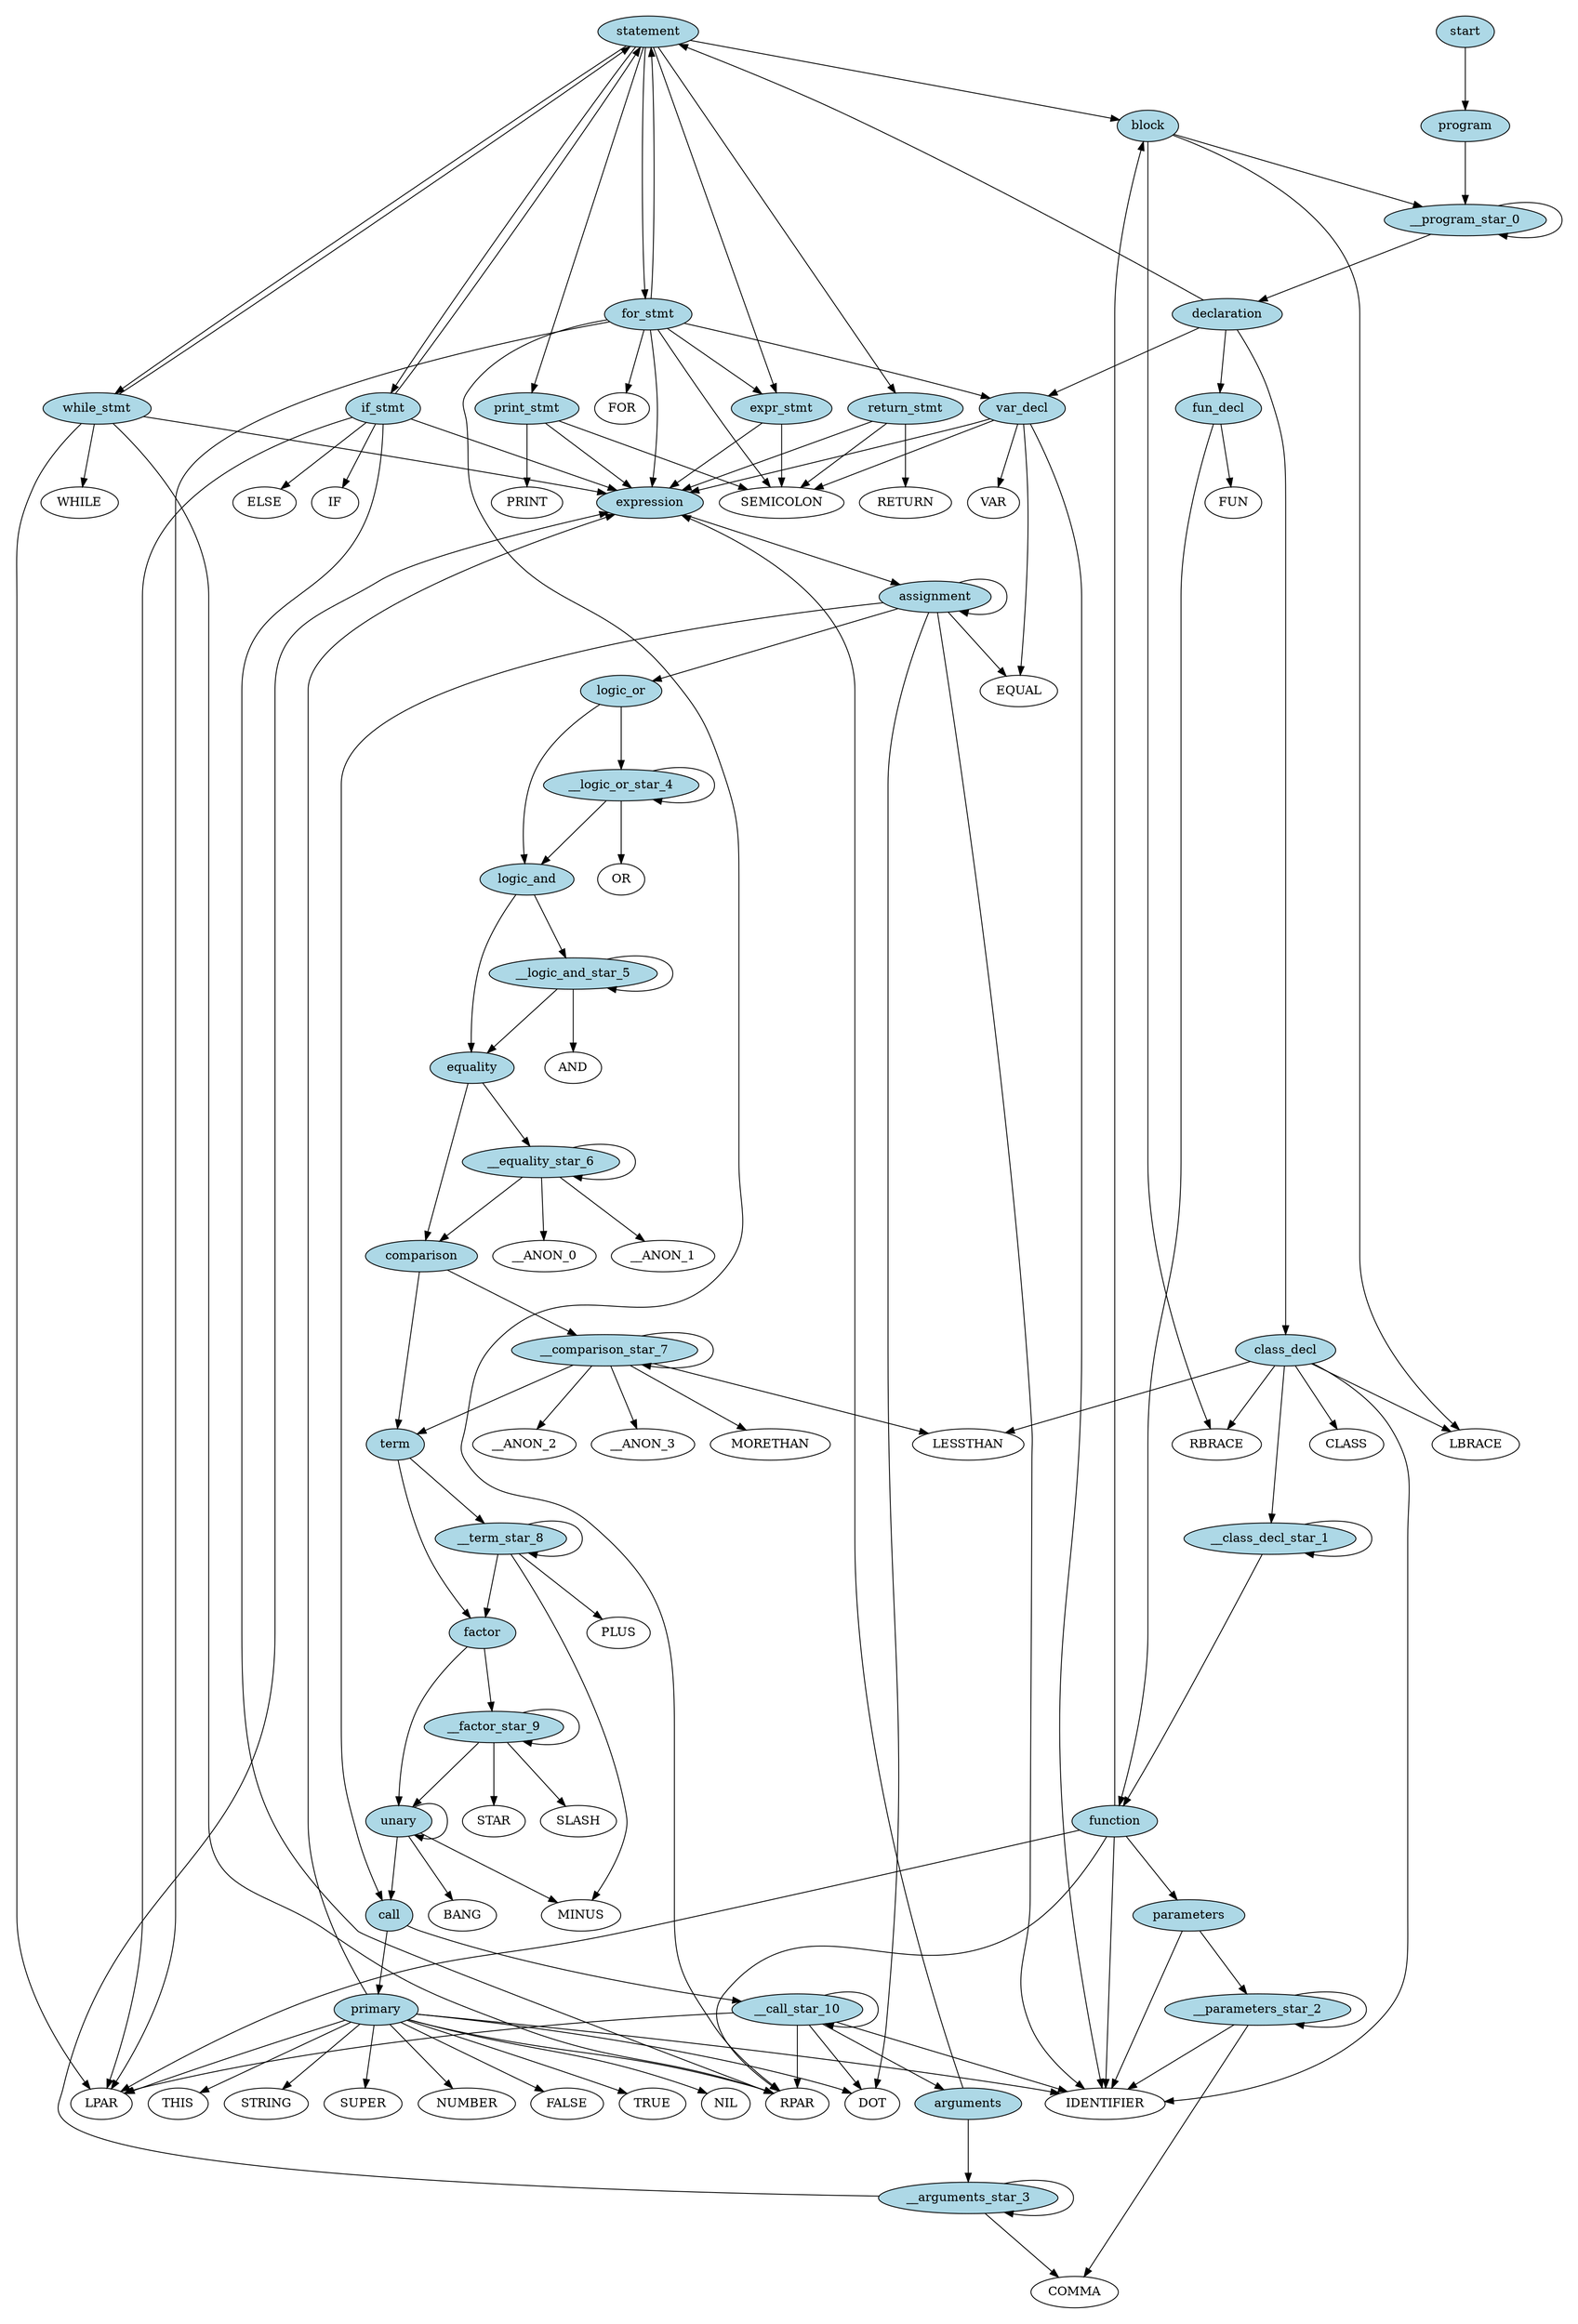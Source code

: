 // Lark Grammar
digraph {
	margin=0.2
	ranksep=1.0
	statement [label=statement fillcolor=lightblue shape=ellipse style=filled]
	expr_stmt [label=expr_stmt shape=ellipse]
	for_stmt [label=for_stmt shape=ellipse]
	while_stmt [label=while_stmt shape=ellipse]
	print_stmt [label=print_stmt shape=ellipse]
	if_stmt [label=if_stmt shape=ellipse]
	return_stmt [label=return_stmt shape=ellipse]
	block [label=block shape=ellipse]
	start [label=start fillcolor=lightblue shape=ellipse style=filled]
	program [label=program shape=ellipse]
	class_decl [label=class_decl fillcolor=lightblue shape=ellipse style=filled]
	LBRACE [label=LBRACE shape=ellipse]
	LESSTHAN [label=LESSTHAN shape=ellipse]
	__class_decl_star_1 [label=__class_decl_star_1 shape=ellipse]
	CLASS [label=CLASS shape=ellipse]
	RBRACE [label=RBRACE shape=ellipse]
	IDENTIFIER [label=IDENTIFIER shape=ellipse]
	__term_star_8 [label=__term_star_8 fillcolor=lightblue shape=ellipse style=filled]
	PLUS [label=PLUS shape=ellipse]
	factor [label=factor shape=ellipse]
	__term_star_8 [label=__term_star_8 shape=ellipse]
	MINUS [label=MINUS shape=ellipse]
	expr_stmt [label=expr_stmt fillcolor=lightblue shape=ellipse style=filled]
	expression [label=expression shape=ellipse]
	SEMICOLON [label=SEMICOLON shape=ellipse]
	program [label=program fillcolor=lightblue shape=ellipse style=filled]
	__program_star_0 [label=__program_star_0 shape=ellipse]
	class_decl [label=class_decl fillcolor=lightblue shape=ellipse style=filled]
	LBRACE [label=LBRACE shape=ellipse]
	LESSTHAN [label=LESSTHAN shape=ellipse]
	__class_decl_star_1 [label=__class_decl_star_1 shape=ellipse]
	CLASS [label=CLASS shape=ellipse]
	RBRACE [label=RBRACE shape=ellipse]
	IDENTIFIER [label=IDENTIFIER shape=ellipse]
	for_stmt [label=for_stmt fillcolor=lightblue shape=ellipse style=filled]
	expr_stmt [label=expr_stmt shape=ellipse]
	expression [label=expression shape=ellipse]
	SEMICOLON [label=SEMICOLON shape=ellipse]
	RPAR [label=RPAR shape=ellipse]
	statement [label=statement shape=ellipse]
	var_decl [label=var_decl shape=ellipse]
	FOR [label=FOR shape=ellipse]
	LPAR [label=LPAR shape=ellipse]
	fun_decl [label=fun_decl fillcolor=lightblue shape=ellipse style=filled]
	function [label=function shape=ellipse]
	FUN [label=FUN shape=ellipse]
	factor [label=factor fillcolor=lightblue shape=ellipse style=filled]
	unary [label=unary shape=ellipse]
	__factor_star_9 [label=__factor_star_9 shape=ellipse]
	function [label=function fillcolor=lightblue shape=ellipse style=filled]
	parameters [label=parameters shape=ellipse]
	RPAR [label=RPAR shape=ellipse]
	block [label=block shape=ellipse]
	IDENTIFIER [label=IDENTIFIER shape=ellipse]
	LPAR [label=LPAR shape=ellipse]
	primary [label=primary fillcolor=lightblue shape=ellipse style=filled]
	STRING [label=STRING shape=ellipse]
	expression [label=expression shape=ellipse]
	RPAR [label=RPAR shape=ellipse]
	SUPER [label=SUPER shape=ellipse]
	NUMBER [label=NUMBER shape=ellipse]
	FALSE [label=FALSE shape=ellipse]
	TRUE [label=TRUE shape=ellipse]
	IDENTIFIER [label=IDENTIFIER shape=ellipse]
	LPAR [label=LPAR shape=ellipse]
	NIL [label=NIL shape=ellipse]
	DOT [label=DOT shape=ellipse]
	THIS [label=THIS shape=ellipse]
	declaration [label=declaration fillcolor=lightblue shape=ellipse style=filled]
	class_decl [label=class_decl shape=ellipse]
	fun_decl [label=fun_decl shape=ellipse]
	var_decl [label=var_decl shape=ellipse]
	statement [label=statement shape=ellipse]
	__comparison_star_7 [label=__comparison_star_7 fillcolor=lightblue shape=ellipse style=filled]
	LESSTHAN [label=LESSTHAN shape=ellipse]
	MORETHAN [label=MORETHAN shape=ellipse]
	__ANON_2 [label=__ANON_2 shape=ellipse]
	__ANON_3 [label=__ANON_3 shape=ellipse]
	__comparison_star_7 [label=__comparison_star_7 shape=ellipse]
	term [label=term shape=ellipse]
	primary [label=primary fillcolor=lightblue shape=ellipse style=filled]
	STRING [label=STRING shape=ellipse]
	expression [label=expression shape=ellipse]
	RPAR [label=RPAR shape=ellipse]
	SUPER [label=SUPER shape=ellipse]
	NUMBER [label=NUMBER shape=ellipse]
	FALSE [label=FALSE shape=ellipse]
	TRUE [label=TRUE shape=ellipse]
	IDENTIFIER [label=IDENTIFIER shape=ellipse]
	LPAR [label=LPAR shape=ellipse]
	NIL [label=NIL shape=ellipse]
	DOT [label=DOT shape=ellipse]
	THIS [label=THIS shape=ellipse]
	for_stmt [label=for_stmt fillcolor=lightblue shape=ellipse style=filled]
	expr_stmt [label=expr_stmt shape=ellipse]
	expression [label=expression shape=ellipse]
	SEMICOLON [label=SEMICOLON shape=ellipse]
	RPAR [label=RPAR shape=ellipse]
	statement [label=statement shape=ellipse]
	var_decl [label=var_decl shape=ellipse]
	FOR [label=FOR shape=ellipse]
	LPAR [label=LPAR shape=ellipse]
	arguments [label=arguments fillcolor=lightblue shape=ellipse style=filled]
	expression [label=expression shape=ellipse]
	__arguments_star_3 [label=__arguments_star_3 shape=ellipse]
	return_stmt [label=return_stmt fillcolor=lightblue shape=ellipse style=filled]
	expression [label=expression shape=ellipse]
	RETURN [label=RETURN shape=ellipse]
	SEMICOLON [label=SEMICOLON shape=ellipse]
	__comparison_star_7 [label=__comparison_star_7 fillcolor=lightblue shape=ellipse style=filled]
	LESSTHAN [label=LESSTHAN shape=ellipse]
	MORETHAN [label=MORETHAN shape=ellipse]
	__ANON_2 [label=__ANON_2 shape=ellipse]
	__ANON_3 [label=__ANON_3 shape=ellipse]
	__comparison_star_7 [label=__comparison_star_7 shape=ellipse]
	term [label=term shape=ellipse]
	if_stmt [label=if_stmt fillcolor=lightblue shape=ellipse style=filled]
	expression [label=expression shape=ellipse]
	RPAR [label=RPAR shape=ellipse]
	statement [label=statement shape=ellipse]
	ELSE [label=ELSE shape=ellipse]
	LPAR [label=LPAR shape=ellipse]
	IF [label=IF shape=ellipse]
	var_decl [label=var_decl fillcolor=lightblue shape=ellipse style=filled]
	expression [label=expression shape=ellipse]
	SEMICOLON [label=SEMICOLON shape=ellipse]
	IDENTIFIER [label=IDENTIFIER shape=ellipse]
	VAR [label=VAR shape=ellipse]
	EQUAL [label=EQUAL shape=ellipse]
	declaration [label=declaration fillcolor=lightblue shape=ellipse style=filled]
	class_decl [label=class_decl shape=ellipse]
	fun_decl [label=fun_decl shape=ellipse]
	var_decl [label=var_decl shape=ellipse]
	statement [label=statement shape=ellipse]
	arguments [label=arguments fillcolor=lightblue shape=ellipse style=filled]
	expression [label=expression shape=ellipse]
	__arguments_star_3 [label=__arguments_star_3 shape=ellipse]
	__comparison_star_7 [label=__comparison_star_7 fillcolor=lightblue shape=ellipse style=filled]
	LESSTHAN [label=LESSTHAN shape=ellipse]
	MORETHAN [label=MORETHAN shape=ellipse]
	__ANON_2 [label=__ANON_2 shape=ellipse]
	__ANON_3 [label=__ANON_3 shape=ellipse]
	__comparison_star_7 [label=__comparison_star_7 shape=ellipse]
	term [label=term shape=ellipse]
	statement [label=statement fillcolor=lightblue shape=ellipse style=filled]
	expr_stmt [label=expr_stmt shape=ellipse]
	for_stmt [label=for_stmt shape=ellipse]
	while_stmt [label=while_stmt shape=ellipse]
	print_stmt [label=print_stmt shape=ellipse]
	if_stmt [label=if_stmt shape=ellipse]
	return_stmt [label=return_stmt shape=ellipse]
	block [label=block shape=ellipse]
	var_decl [label=var_decl fillcolor=lightblue shape=ellipse style=filled]
	expression [label=expression shape=ellipse]
	SEMICOLON [label=SEMICOLON shape=ellipse]
	IDENTIFIER [label=IDENTIFIER shape=ellipse]
	VAR [label=VAR shape=ellipse]
	EQUAL [label=EQUAL shape=ellipse]
	comparison [label=comparison fillcolor=lightblue shape=ellipse style=filled]
	__comparison_star_7 [label=__comparison_star_7 shape=ellipse]
	term [label=term shape=ellipse]
	__logic_and_star_5 [label=__logic_and_star_5 fillcolor=lightblue shape=ellipse style=filled]
	equality [label=equality shape=ellipse]
	AND [label=AND shape=ellipse]
	__logic_and_star_5 [label=__logic_and_star_5 shape=ellipse]
	block [label=block fillcolor=lightblue shape=ellipse style=filled]
	LBRACE [label=LBRACE shape=ellipse]
	__program_star_0 [label=__program_star_0 shape=ellipse]
	RBRACE [label=RBRACE shape=ellipse]
	statement [label=statement fillcolor=lightblue shape=ellipse style=filled]
	expr_stmt [label=expr_stmt shape=ellipse]
	for_stmt [label=for_stmt shape=ellipse]
	while_stmt [label=while_stmt shape=ellipse]
	print_stmt [label=print_stmt shape=ellipse]
	if_stmt [label=if_stmt shape=ellipse]
	return_stmt [label=return_stmt shape=ellipse]
	block [label=block shape=ellipse]
	comparison [label=comparison fillcolor=lightblue shape=ellipse style=filled]
	__comparison_star_7 [label=__comparison_star_7 shape=ellipse]
	term [label=term shape=ellipse]
	__parameters_star_2 [label=__parameters_star_2 fillcolor=lightblue shape=ellipse style=filled]
	IDENTIFIER [label=IDENTIFIER shape=ellipse]
	__parameters_star_2 [label=__parameters_star_2 shape=ellipse]
	COMMA [label=COMMA shape=ellipse]
	logic_and [label=logic_and fillcolor=lightblue shape=ellipse style=filled]
	equality [label=equality shape=ellipse]
	__logic_and_star_5 [label=__logic_and_star_5 shape=ellipse]
	call [label=call fillcolor=lightblue shape=ellipse style=filled]
	__call_star_10 [label=__call_star_10 shape=ellipse]
	primary [label=primary shape=ellipse]
	function [label=function fillcolor=lightblue shape=ellipse style=filled]
	parameters [label=parameters shape=ellipse]
	RPAR [label=RPAR shape=ellipse]
	block [label=block shape=ellipse]
	IDENTIFIER [label=IDENTIFIER shape=ellipse]
	LPAR [label=LPAR shape=ellipse]
	class_decl [label=class_decl fillcolor=lightblue shape=ellipse style=filled]
	LBRACE [label=LBRACE shape=ellipse]
	LESSTHAN [label=LESSTHAN shape=ellipse]
	__class_decl_star_1 [label=__class_decl_star_1 shape=ellipse]
	CLASS [label=CLASS shape=ellipse]
	RBRACE [label=RBRACE shape=ellipse]
	IDENTIFIER [label=IDENTIFIER shape=ellipse]
	__factor_star_9 [label=__factor_star_9 fillcolor=lightblue shape=ellipse style=filled]
	SLASH [label=SLASH shape=ellipse]
	unary [label=unary shape=ellipse]
	__factor_star_9 [label=__factor_star_9 shape=ellipse]
	STAR [label=STAR shape=ellipse]
	__class_decl_star_1 [label=__class_decl_star_1 fillcolor=lightblue shape=ellipse style=filled]
	function [label=function shape=ellipse]
	__class_decl_star_1 [label=__class_decl_star_1 shape=ellipse]
	__logic_or_star_4 [label=__logic_or_star_4 fillcolor=lightblue shape=ellipse style=filled]
	logic_and [label=logic_and shape=ellipse]
	OR [label=OR shape=ellipse]
	__logic_or_star_4 [label=__logic_or_star_4 shape=ellipse]
	__term_star_8 [label=__term_star_8 fillcolor=lightblue shape=ellipse style=filled]
	PLUS [label=PLUS shape=ellipse]
	factor [label=factor shape=ellipse]
	__term_star_8 [label=__term_star_8 shape=ellipse]
	MINUS [label=MINUS shape=ellipse]
	primary [label=primary fillcolor=lightblue shape=ellipse style=filled]
	STRING [label=STRING shape=ellipse]
	expression [label=expression shape=ellipse]
	RPAR [label=RPAR shape=ellipse]
	SUPER [label=SUPER shape=ellipse]
	NUMBER [label=NUMBER shape=ellipse]
	FALSE [label=FALSE shape=ellipse]
	TRUE [label=TRUE shape=ellipse]
	IDENTIFIER [label=IDENTIFIER shape=ellipse]
	LPAR [label=LPAR shape=ellipse]
	NIL [label=NIL shape=ellipse]
	DOT [label=DOT shape=ellipse]
	THIS [label=THIS shape=ellipse]
	logic_or [label=logic_or fillcolor=lightblue shape=ellipse style=filled]
	logic_and [label=logic_and shape=ellipse]
	__logic_or_star_4 [label=__logic_or_star_4 shape=ellipse]
	equality [label=equality fillcolor=lightblue shape=ellipse style=filled]
	__equality_star_6 [label=__equality_star_6 shape=ellipse]
	comparison [label=comparison shape=ellipse]
	for_stmt [label=for_stmt fillcolor=lightblue shape=ellipse style=filled]
	expr_stmt [label=expr_stmt shape=ellipse]
	expression [label=expression shape=ellipse]
	SEMICOLON [label=SEMICOLON shape=ellipse]
	RPAR [label=RPAR shape=ellipse]
	statement [label=statement shape=ellipse]
	var_decl [label=var_decl shape=ellipse]
	FOR [label=FOR shape=ellipse]
	LPAR [label=LPAR shape=ellipse]
	__parameters_star_2 [label=__parameters_star_2 fillcolor=lightblue shape=ellipse style=filled]
	IDENTIFIER [label=IDENTIFIER shape=ellipse]
	__parameters_star_2 [label=__parameters_star_2 shape=ellipse]
	COMMA [label=COMMA shape=ellipse]
	__call_star_10 [label=__call_star_10 fillcolor=lightblue shape=ellipse style=filled]
	__call_star_10 [label=__call_star_10 shape=ellipse]
	arguments [label=arguments shape=ellipse]
	RPAR [label=RPAR shape=ellipse]
	IDENTIFIER [label=IDENTIFIER shape=ellipse]
	LPAR [label=LPAR shape=ellipse]
	DOT [label=DOT shape=ellipse]
	__comparison_star_7 [label=__comparison_star_7 fillcolor=lightblue shape=ellipse style=filled]
	LESSTHAN [label=LESSTHAN shape=ellipse]
	MORETHAN [label=MORETHAN shape=ellipse]
	__ANON_2 [label=__ANON_2 shape=ellipse]
	__ANON_3 [label=__ANON_3 shape=ellipse]
	__comparison_star_7 [label=__comparison_star_7 shape=ellipse]
	term [label=term shape=ellipse]
	__comparison_star_7 [label=__comparison_star_7 fillcolor=lightblue shape=ellipse style=filled]
	LESSTHAN [label=LESSTHAN shape=ellipse]
	MORETHAN [label=MORETHAN shape=ellipse]
	__ANON_2 [label=__ANON_2 shape=ellipse]
	__ANON_3 [label=__ANON_3 shape=ellipse]
	__comparison_star_7 [label=__comparison_star_7 shape=ellipse]
	term [label=term shape=ellipse]
	for_stmt [label=for_stmt fillcolor=lightblue shape=ellipse style=filled]
	expr_stmt [label=expr_stmt shape=ellipse]
	expression [label=expression shape=ellipse]
	SEMICOLON [label=SEMICOLON shape=ellipse]
	RPAR [label=RPAR shape=ellipse]
	statement [label=statement shape=ellipse]
	var_decl [label=var_decl shape=ellipse]
	FOR [label=FOR shape=ellipse]
	LPAR [label=LPAR shape=ellipse]
	__comparison_star_7 [label=__comparison_star_7 fillcolor=lightblue shape=ellipse style=filled]
	LESSTHAN [label=LESSTHAN shape=ellipse]
	MORETHAN [label=MORETHAN shape=ellipse]
	__ANON_2 [label=__ANON_2 shape=ellipse]
	__ANON_3 [label=__ANON_3 shape=ellipse]
	__comparison_star_7 [label=__comparison_star_7 shape=ellipse]
	term [label=term shape=ellipse]
	for_stmt [label=for_stmt fillcolor=lightblue shape=ellipse style=filled]
	expr_stmt [label=expr_stmt shape=ellipse]
	expression [label=expression shape=ellipse]
	SEMICOLON [label=SEMICOLON shape=ellipse]
	RPAR [label=RPAR shape=ellipse]
	statement [label=statement shape=ellipse]
	var_decl [label=var_decl shape=ellipse]
	FOR [label=FOR shape=ellipse]
	LPAR [label=LPAR shape=ellipse]
	__factor_star_9 [label=__factor_star_9 fillcolor=lightblue shape=ellipse style=filled]
	SLASH [label=SLASH shape=ellipse]
	unary [label=unary shape=ellipse]
	__factor_star_9 [label=__factor_star_9 shape=ellipse]
	STAR [label=STAR shape=ellipse]
	for_stmt [label=for_stmt fillcolor=lightblue shape=ellipse style=filled]
	expr_stmt [label=expr_stmt shape=ellipse]
	expression [label=expression shape=ellipse]
	SEMICOLON [label=SEMICOLON shape=ellipse]
	RPAR [label=RPAR shape=ellipse]
	statement [label=statement shape=ellipse]
	var_decl [label=var_decl shape=ellipse]
	FOR [label=FOR shape=ellipse]
	LPAR [label=LPAR shape=ellipse]
	primary [label=primary fillcolor=lightblue shape=ellipse style=filled]
	STRING [label=STRING shape=ellipse]
	expression [label=expression shape=ellipse]
	RPAR [label=RPAR shape=ellipse]
	SUPER [label=SUPER shape=ellipse]
	NUMBER [label=NUMBER shape=ellipse]
	FALSE [label=FALSE shape=ellipse]
	TRUE [label=TRUE shape=ellipse]
	IDENTIFIER [label=IDENTIFIER shape=ellipse]
	LPAR [label=LPAR shape=ellipse]
	NIL [label=NIL shape=ellipse]
	DOT [label=DOT shape=ellipse]
	THIS [label=THIS shape=ellipse]
	assignment [label=assignment fillcolor=lightblue shape=ellipse style=filled]
	EQUAL [label=EQUAL shape=ellipse]
	logic_or [label=logic_or shape=ellipse]
	IDENTIFIER [label=IDENTIFIER shape=ellipse]
	call [label=call shape=ellipse]
	DOT [label=DOT shape=ellipse]
	assignment [label=assignment shape=ellipse]
	unary [label=unary fillcolor=lightblue shape=ellipse style=filled]
	call [label=call shape=ellipse]
	unary [label=unary shape=ellipse]
	MINUS [label=MINUS shape=ellipse]
	BANG [label=BANG shape=ellipse]
	primary [label=primary fillcolor=lightblue shape=ellipse style=filled]
	STRING [label=STRING shape=ellipse]
	expression [label=expression shape=ellipse]
	RPAR [label=RPAR shape=ellipse]
	SUPER [label=SUPER shape=ellipse]
	NUMBER [label=NUMBER shape=ellipse]
	FALSE [label=FALSE shape=ellipse]
	TRUE [label=TRUE shape=ellipse]
	IDENTIFIER [label=IDENTIFIER shape=ellipse]
	LPAR [label=LPAR shape=ellipse]
	NIL [label=NIL shape=ellipse]
	DOT [label=DOT shape=ellipse]
	THIS [label=THIS shape=ellipse]
	print_stmt [label=print_stmt fillcolor=lightblue shape=ellipse style=filled]
	expression [label=expression shape=ellipse]
	SEMICOLON [label=SEMICOLON shape=ellipse]
	PRINT [label=PRINT shape=ellipse]
	__program_star_0 [label=__program_star_0 fillcolor=lightblue shape=ellipse style=filled]
	__program_star_0 [label=__program_star_0 shape=ellipse]
	declaration [label=declaration shape=ellipse]
	for_stmt [label=for_stmt fillcolor=lightblue shape=ellipse style=filled]
	expr_stmt [label=expr_stmt shape=ellipse]
	expression [label=expression shape=ellipse]
	SEMICOLON [label=SEMICOLON shape=ellipse]
	RPAR [label=RPAR shape=ellipse]
	statement [label=statement shape=ellipse]
	var_decl [label=var_decl shape=ellipse]
	FOR [label=FOR shape=ellipse]
	LPAR [label=LPAR shape=ellipse]
	call [label=call fillcolor=lightblue shape=ellipse style=filled]
	__call_star_10 [label=__call_star_10 shape=ellipse]
	primary [label=primary shape=ellipse]
	primary [label=primary fillcolor=lightblue shape=ellipse style=filled]
	STRING [label=STRING shape=ellipse]
	expression [label=expression shape=ellipse]
	RPAR [label=RPAR shape=ellipse]
	SUPER [label=SUPER shape=ellipse]
	NUMBER [label=NUMBER shape=ellipse]
	FALSE [label=FALSE shape=ellipse]
	TRUE [label=TRUE shape=ellipse]
	IDENTIFIER [label=IDENTIFIER shape=ellipse]
	LPAR [label=LPAR shape=ellipse]
	NIL [label=NIL shape=ellipse]
	DOT [label=DOT shape=ellipse]
	THIS [label=THIS shape=ellipse]
	__logic_or_star_4 [label=__logic_or_star_4 fillcolor=lightblue shape=ellipse style=filled]
	logic_and [label=logic_and shape=ellipse]
	OR [label=OR shape=ellipse]
	__logic_or_star_4 [label=__logic_or_star_4 shape=ellipse]
	__call_star_10 [label=__call_star_10 fillcolor=lightblue shape=ellipse style=filled]
	__call_star_10 [label=__call_star_10 shape=ellipse]
	arguments [label=arguments shape=ellipse]
	RPAR [label=RPAR shape=ellipse]
	IDENTIFIER [label=IDENTIFIER shape=ellipse]
	LPAR [label=LPAR shape=ellipse]
	DOT [label=DOT shape=ellipse]
	expression [label=expression fillcolor=lightblue shape=ellipse style=filled]
	assignment [label=assignment shape=ellipse]
	__factor_star_9 [label=__factor_star_9 fillcolor=lightblue shape=ellipse style=filled]
	SLASH [label=SLASH shape=ellipse]
	unary [label=unary shape=ellipse]
	__factor_star_9 [label=__factor_star_9 shape=ellipse]
	STAR [label=STAR shape=ellipse]
	__program_star_0 [label=__program_star_0 fillcolor=lightblue shape=ellipse style=filled]
	__program_star_0 [label=__program_star_0 shape=ellipse]
	declaration [label=declaration shape=ellipse]
	for_stmt [label=for_stmt fillcolor=lightblue shape=ellipse style=filled]
	expr_stmt [label=expr_stmt shape=ellipse]
	expression [label=expression shape=ellipse]
	SEMICOLON [label=SEMICOLON shape=ellipse]
	RPAR [label=RPAR shape=ellipse]
	statement [label=statement shape=ellipse]
	var_decl [label=var_decl shape=ellipse]
	FOR [label=FOR shape=ellipse]
	LPAR [label=LPAR shape=ellipse]
	__arguments_star_3 [label=__arguments_star_3 fillcolor=lightblue shape=ellipse style=filled]
	expression [label=expression shape=ellipse]
	__arguments_star_3 [label=__arguments_star_3 shape=ellipse]
	COMMA [label=COMMA shape=ellipse]
	for_stmt [label=for_stmt fillcolor=lightblue shape=ellipse style=filled]
	expr_stmt [label=expr_stmt shape=ellipse]
	expression [label=expression shape=ellipse]
	SEMICOLON [label=SEMICOLON shape=ellipse]
	RPAR [label=RPAR shape=ellipse]
	statement [label=statement shape=ellipse]
	var_decl [label=var_decl shape=ellipse]
	FOR [label=FOR shape=ellipse]
	LPAR [label=LPAR shape=ellipse]
	primary [label=primary fillcolor=lightblue shape=ellipse style=filled]
	STRING [label=STRING shape=ellipse]
	expression [label=expression shape=ellipse]
	RPAR [label=RPAR shape=ellipse]
	SUPER [label=SUPER shape=ellipse]
	NUMBER [label=NUMBER shape=ellipse]
	FALSE [label=FALSE shape=ellipse]
	TRUE [label=TRUE shape=ellipse]
	IDENTIFIER [label=IDENTIFIER shape=ellipse]
	LPAR [label=LPAR shape=ellipse]
	NIL [label=NIL shape=ellipse]
	DOT [label=DOT shape=ellipse]
	THIS [label=THIS shape=ellipse]
	unary [label=unary fillcolor=lightblue shape=ellipse style=filled]
	call [label=call shape=ellipse]
	unary [label=unary shape=ellipse]
	MINUS [label=MINUS shape=ellipse]
	BANG [label=BANG shape=ellipse]
	for_stmt [label=for_stmt fillcolor=lightblue shape=ellipse style=filled]
	expr_stmt [label=expr_stmt shape=ellipse]
	expression [label=expression shape=ellipse]
	SEMICOLON [label=SEMICOLON shape=ellipse]
	RPAR [label=RPAR shape=ellipse]
	statement [label=statement shape=ellipse]
	var_decl [label=var_decl shape=ellipse]
	FOR [label=FOR shape=ellipse]
	LPAR [label=LPAR shape=ellipse]
	declaration [label=declaration fillcolor=lightblue shape=ellipse style=filled]
	class_decl [label=class_decl shape=ellipse]
	fun_decl [label=fun_decl shape=ellipse]
	var_decl [label=var_decl shape=ellipse]
	statement [label=statement shape=ellipse]
	__call_star_10 [label=__call_star_10 fillcolor=lightblue shape=ellipse style=filled]
	__call_star_10 [label=__call_star_10 shape=ellipse]
	arguments [label=arguments shape=ellipse]
	RPAR [label=RPAR shape=ellipse]
	IDENTIFIER [label=IDENTIFIER shape=ellipse]
	LPAR [label=LPAR shape=ellipse]
	DOT [label=DOT shape=ellipse]
	logic_or [label=logic_or fillcolor=lightblue shape=ellipse style=filled]
	logic_and [label=logic_and shape=ellipse]
	__logic_or_star_4 [label=__logic_or_star_4 shape=ellipse]
	__comparison_star_7 [label=__comparison_star_7 fillcolor=lightblue shape=ellipse style=filled]
	LESSTHAN [label=LESSTHAN shape=ellipse]
	MORETHAN [label=MORETHAN shape=ellipse]
	__ANON_2 [label=__ANON_2 shape=ellipse]
	__ANON_3 [label=__ANON_3 shape=ellipse]
	__comparison_star_7 [label=__comparison_star_7 shape=ellipse]
	term [label=term shape=ellipse]
	__equality_star_6 [label=__equality_star_6 fillcolor=lightblue shape=ellipse style=filled]
	__ANON_1 [label=__ANON_1 shape=ellipse]
	__equality_star_6 [label=__equality_star_6 shape=ellipse]
	__ANON_0 [label=__ANON_0 shape=ellipse]
	comparison [label=comparison shape=ellipse]
	term [label=term fillcolor=lightblue shape=ellipse style=filled]
	factor [label=factor shape=ellipse]
	__term_star_8 [label=__term_star_8 shape=ellipse]
	__comparison_star_7 [label=__comparison_star_7 fillcolor=lightblue shape=ellipse style=filled]
	LESSTHAN [label=LESSTHAN shape=ellipse]
	MORETHAN [label=MORETHAN shape=ellipse]
	__ANON_2 [label=__ANON_2 shape=ellipse]
	__ANON_3 [label=__ANON_3 shape=ellipse]
	__comparison_star_7 [label=__comparison_star_7 shape=ellipse]
	term [label=term shape=ellipse]
	statement [label=statement fillcolor=lightblue shape=ellipse style=filled]
	expr_stmt [label=expr_stmt shape=ellipse]
	for_stmt [label=for_stmt shape=ellipse]
	while_stmt [label=while_stmt shape=ellipse]
	print_stmt [label=print_stmt shape=ellipse]
	if_stmt [label=if_stmt shape=ellipse]
	return_stmt [label=return_stmt shape=ellipse]
	block [label=block shape=ellipse]
	statement [label=statement fillcolor=lightblue shape=ellipse style=filled]
	expr_stmt [label=expr_stmt shape=ellipse]
	for_stmt [label=for_stmt shape=ellipse]
	while_stmt [label=while_stmt shape=ellipse]
	print_stmt [label=print_stmt shape=ellipse]
	if_stmt [label=if_stmt shape=ellipse]
	return_stmt [label=return_stmt shape=ellipse]
	block [label=block shape=ellipse]
	parameters [label=parameters fillcolor=lightblue shape=ellipse style=filled]
	IDENTIFIER [label=IDENTIFIER shape=ellipse]
	__parameters_star_2 [label=__parameters_star_2 shape=ellipse]
	parameters [label=parameters fillcolor=lightblue shape=ellipse style=filled]
	IDENTIFIER [label=IDENTIFIER shape=ellipse]
	__parameters_star_2 [label=__parameters_star_2 shape=ellipse]
	__term_star_8 [label=__term_star_8 fillcolor=lightblue shape=ellipse style=filled]
	PLUS [label=PLUS shape=ellipse]
	factor [label=factor shape=ellipse]
	__term_star_8 [label=__term_star_8 shape=ellipse]
	MINUS [label=MINUS shape=ellipse]
	assignment [label=assignment fillcolor=lightblue shape=ellipse style=filled]
	EQUAL [label=EQUAL shape=ellipse]
	logic_or [label=logic_or shape=ellipse]
	IDENTIFIER [label=IDENTIFIER shape=ellipse]
	call [label=call shape=ellipse]
	DOT [label=DOT shape=ellipse]
	assignment [label=assignment shape=ellipse]
	declaration [label=declaration fillcolor=lightblue shape=ellipse style=filled]
	class_decl [label=class_decl shape=ellipse]
	fun_decl [label=fun_decl shape=ellipse]
	var_decl [label=var_decl shape=ellipse]
	statement [label=statement shape=ellipse]
	__equality_star_6 [label=__equality_star_6 fillcolor=lightblue shape=ellipse style=filled]
	__ANON_1 [label=__ANON_1 shape=ellipse]
	__equality_star_6 [label=__equality_star_6 shape=ellipse]
	__ANON_0 [label=__ANON_0 shape=ellipse]
	comparison [label=comparison shape=ellipse]
	equality [label=equality fillcolor=lightblue shape=ellipse style=filled]
	__equality_star_6 [label=__equality_star_6 shape=ellipse]
	comparison [label=comparison shape=ellipse]
	__call_star_10 [label=__call_star_10 fillcolor=lightblue shape=ellipse style=filled]
	__call_star_10 [label=__call_star_10 shape=ellipse]
	arguments [label=arguments shape=ellipse]
	RPAR [label=RPAR shape=ellipse]
	IDENTIFIER [label=IDENTIFIER shape=ellipse]
	LPAR [label=LPAR shape=ellipse]
	DOT [label=DOT shape=ellipse]
	__factor_star_9 [label=__factor_star_9 fillcolor=lightblue shape=ellipse style=filled]
	SLASH [label=SLASH shape=ellipse]
	unary [label=unary shape=ellipse]
	__factor_star_9 [label=__factor_star_9 shape=ellipse]
	STAR [label=STAR shape=ellipse]
	__logic_and_star_5 [label=__logic_and_star_5 fillcolor=lightblue shape=ellipse style=filled]
	equality [label=equality shape=ellipse]
	AND [label=AND shape=ellipse]
	__logic_and_star_5 [label=__logic_and_star_5 shape=ellipse]
	__equality_star_6 [label=__equality_star_6 fillcolor=lightblue shape=ellipse style=filled]
	__ANON_1 [label=__ANON_1 shape=ellipse]
	__equality_star_6 [label=__equality_star_6 shape=ellipse]
	__ANON_0 [label=__ANON_0 shape=ellipse]
	comparison [label=comparison shape=ellipse]
	statement [label=statement fillcolor=lightblue shape=ellipse style=filled]
	expr_stmt [label=expr_stmt shape=ellipse]
	for_stmt [label=for_stmt shape=ellipse]
	while_stmt [label=while_stmt shape=ellipse]
	print_stmt [label=print_stmt shape=ellipse]
	if_stmt [label=if_stmt shape=ellipse]
	return_stmt [label=return_stmt shape=ellipse]
	block [label=block shape=ellipse]
	for_stmt [label=for_stmt fillcolor=lightblue shape=ellipse style=filled]
	expr_stmt [label=expr_stmt shape=ellipse]
	expression [label=expression shape=ellipse]
	SEMICOLON [label=SEMICOLON shape=ellipse]
	RPAR [label=RPAR shape=ellipse]
	statement [label=statement shape=ellipse]
	var_decl [label=var_decl shape=ellipse]
	FOR [label=FOR shape=ellipse]
	LPAR [label=LPAR shape=ellipse]
	statement [label=statement fillcolor=lightblue shape=ellipse style=filled]
	expr_stmt [label=expr_stmt shape=ellipse]
	for_stmt [label=for_stmt shape=ellipse]
	while_stmt [label=while_stmt shape=ellipse]
	print_stmt [label=print_stmt shape=ellipse]
	if_stmt [label=if_stmt shape=ellipse]
	return_stmt [label=return_stmt shape=ellipse]
	block [label=block shape=ellipse]
	return_stmt [label=return_stmt fillcolor=lightblue shape=ellipse style=filled]
	expression [label=expression shape=ellipse]
	RETURN [label=RETURN shape=ellipse]
	SEMICOLON [label=SEMICOLON shape=ellipse]
	logic_and [label=logic_and fillcolor=lightblue shape=ellipse style=filled]
	equality [label=equality shape=ellipse]
	__logic_and_star_5 [label=__logic_and_star_5 shape=ellipse]
	factor [label=factor fillcolor=lightblue shape=ellipse style=filled]
	unary [label=unary shape=ellipse]
	__factor_star_9 [label=__factor_star_9 shape=ellipse]
	while_stmt [label=while_stmt fillcolor=lightblue shape=ellipse style=filled]
	expression [label=expression shape=ellipse]
	WHILE [label=WHILE shape=ellipse]
	RPAR [label=RPAR shape=ellipse]
	statement [label=statement shape=ellipse]
	LPAR [label=LPAR shape=ellipse]
	primary [label=primary fillcolor=lightblue shape=ellipse style=filled]
	STRING [label=STRING shape=ellipse]
	expression [label=expression shape=ellipse]
	RPAR [label=RPAR shape=ellipse]
	SUPER [label=SUPER shape=ellipse]
	NUMBER [label=NUMBER shape=ellipse]
	FALSE [label=FALSE shape=ellipse]
	TRUE [label=TRUE shape=ellipse]
	IDENTIFIER [label=IDENTIFIER shape=ellipse]
	LPAR [label=LPAR shape=ellipse]
	NIL [label=NIL shape=ellipse]
	DOT [label=DOT shape=ellipse]
	THIS [label=THIS shape=ellipse]
	__class_decl_star_1 [label=__class_decl_star_1 fillcolor=lightblue shape=ellipse style=filled]
	function [label=function shape=ellipse]
	__class_decl_star_1 [label=__class_decl_star_1 shape=ellipse]
	__term_star_8 [label=__term_star_8 fillcolor=lightblue shape=ellipse style=filled]
	PLUS [label=PLUS shape=ellipse]
	factor [label=factor shape=ellipse]
	__term_star_8 [label=__term_star_8 shape=ellipse]
	MINUS [label=MINUS shape=ellipse]
	if_stmt [label=if_stmt fillcolor=lightblue shape=ellipse style=filled]
	expression [label=expression shape=ellipse]
	RPAR [label=RPAR shape=ellipse]
	statement [label=statement shape=ellipse]
	ELSE [label=ELSE shape=ellipse]
	LPAR [label=LPAR shape=ellipse]
	IF [label=IF shape=ellipse]
	__arguments_star_3 [label=__arguments_star_3 fillcolor=lightblue shape=ellipse style=filled]
	expression [label=expression shape=ellipse]
	__arguments_star_3 [label=__arguments_star_3 shape=ellipse]
	COMMA [label=COMMA shape=ellipse]
	assignment [label=assignment fillcolor=lightblue shape=ellipse style=filled]
	EQUAL [label=EQUAL shape=ellipse]
	logic_or [label=logic_or shape=ellipse]
	IDENTIFIER [label=IDENTIFIER shape=ellipse]
	call [label=call shape=ellipse]
	DOT [label=DOT shape=ellipse]
	assignment [label=assignment shape=ellipse]
	__call_star_10 [label=__call_star_10 fillcolor=lightblue shape=ellipse style=filled]
	__call_star_10 [label=__call_star_10 shape=ellipse]
	arguments [label=arguments shape=ellipse]
	RPAR [label=RPAR shape=ellipse]
	IDENTIFIER [label=IDENTIFIER shape=ellipse]
	LPAR [label=LPAR shape=ellipse]
	DOT [label=DOT shape=ellipse]
	program [label=program fillcolor=lightblue shape=ellipse style=filled]
	__program_star_0 [label=__program_star_0 shape=ellipse]
	__equality_star_6 [label=__equality_star_6 fillcolor=lightblue shape=ellipse style=filled]
	__ANON_1 [label=__ANON_1 shape=ellipse]
	__equality_star_6 [label=__equality_star_6 shape=ellipse]
	__ANON_0 [label=__ANON_0 shape=ellipse]
	comparison [label=comparison shape=ellipse]
	block [label=block fillcolor=lightblue shape=ellipse style=filled]
	LBRACE [label=LBRACE shape=ellipse]
	__program_star_0 [label=__program_star_0 shape=ellipse]
	RBRACE [label=RBRACE shape=ellipse]
	term [label=term fillcolor=lightblue shape=ellipse style=filled]
	factor [label=factor shape=ellipse]
	__term_star_8 [label=__term_star_8 shape=ellipse]
	__call_star_10 [label=__call_star_10 fillcolor=lightblue shape=ellipse style=filled]
	__call_star_10 [label=__call_star_10 shape=ellipse]
	arguments [label=arguments shape=ellipse]
	RPAR [label=RPAR shape=ellipse]
	IDENTIFIER [label=IDENTIFIER shape=ellipse]
	LPAR [label=LPAR shape=ellipse]
	DOT [label=DOT shape=ellipse]
	class_decl [label=class_decl fillcolor=lightblue shape=ellipse style=filled]
	LBRACE [label=LBRACE shape=ellipse]
	LESSTHAN [label=LESSTHAN shape=ellipse]
	__class_decl_star_1 [label=__class_decl_star_1 shape=ellipse]
	CLASS [label=CLASS shape=ellipse]
	RBRACE [label=RBRACE shape=ellipse]
	IDENTIFIER [label=IDENTIFIER shape=ellipse]
	for_stmt [label=for_stmt fillcolor=lightblue shape=ellipse style=filled]
	expr_stmt [label=expr_stmt shape=ellipse]
	expression [label=expression shape=ellipse]
	SEMICOLON [label=SEMICOLON shape=ellipse]
	RPAR [label=RPAR shape=ellipse]
	statement [label=statement shape=ellipse]
	var_decl [label=var_decl shape=ellipse]
	FOR [label=FOR shape=ellipse]
	LPAR [label=LPAR shape=ellipse]
	unary [label=unary fillcolor=lightblue shape=ellipse style=filled]
	call [label=call shape=ellipse]
	unary [label=unary shape=ellipse]
	MINUS [label=MINUS shape=ellipse]
	BANG [label=BANG shape=ellipse]
	primary [label=primary fillcolor=lightblue shape=ellipse style=filled]
	STRING [label=STRING shape=ellipse]
	expression [label=expression shape=ellipse]
	RPAR [label=RPAR shape=ellipse]
	SUPER [label=SUPER shape=ellipse]
	NUMBER [label=NUMBER shape=ellipse]
	FALSE [label=FALSE shape=ellipse]
	TRUE [label=TRUE shape=ellipse]
	IDENTIFIER [label=IDENTIFIER shape=ellipse]
	LPAR [label=LPAR shape=ellipse]
	NIL [label=NIL shape=ellipse]
	DOT [label=DOT shape=ellipse]
	THIS [label=THIS shape=ellipse]
	if_stmt -> statement
	__logic_and_star_5 -> equality
	__comparison_star_7 -> __comparison_star_7
	primary -> DOT
	__equality_star_6 -> __ANON_0
	__parameters_star_2 -> __parameters_star_2
	for_stmt -> LPAR
	parameters -> IDENTIFIER
	__logic_and_star_5 -> __logic_and_star_5
	__logic_or_star_4 -> OR
	statement -> expr_stmt
	statement -> while_stmt
	__logic_and_star_5 -> AND
	assignment -> logic_or
	statement -> block
	assignment -> IDENTIFIER
	statement -> for_stmt
	declaration -> statement
	__equality_star_6 -> __ANON_1
	__comparison_star_7 -> MORETHAN
	__comparison_star_7 -> __ANON_3
	if_stmt -> ELSE
	class_decl -> IDENTIFIER
	var_decl -> EQUAL
	primary -> THIS
	term -> __term_star_8
	__class_decl_star_1 -> function
	while_stmt -> expression
	arguments -> __arguments_star_3
	block -> RBRACE
	equality -> comparison
	print_stmt -> SEMICOLON
	while_stmt -> RPAR
	var_decl -> expression
	var_decl -> VAR
	__class_decl_star_1 -> __class_decl_star_1
	__logic_or_star_4 -> logic_and
	__arguments_star_3 -> COMMA
	print_stmt -> PRINT
	function -> block
	assignment -> EQUAL
	expr_stmt -> expression
	assignment -> assignment
	primary -> STRING
	__program_star_0 -> declaration
	__factor_star_9 -> __factor_star_9
	class_decl -> RBRACE
	__call_star_10 -> DOT
	declaration -> var_decl
	__factor_star_9 -> unary
	if_stmt -> IF
	comparison -> term
	__parameters_star_2 -> COMMA
	statement -> return_stmt
	for_stmt -> var_decl
	return_stmt -> SEMICOLON
	function -> RPAR
	logic_or -> logic_and
	comparison -> __comparison_star_7
	__parameters_star_2 -> IDENTIFIER
	__term_star_8 -> factor
	assignment -> call
	start -> program
	__call_star_10 -> LPAR
	__program_star_0 -> __program_star_0
	for_stmt -> statement
	primary -> expression
	primary -> TRUE
	unary -> MINUS
	primary -> RPAR
	if_stmt -> expression
	__call_star_10 -> IDENTIFIER
	__term_star_8 -> __term_star_8
	if_stmt -> RPAR
	program -> __program_star_0
	__factor_star_9 -> STAR
	__logic_or_star_4 -> __logic_or_star_4
	primary -> FALSE
	primary -> NIL
	declaration -> class_decl
	block -> __program_star_0
	fun_decl -> FUN
	return_stmt -> RETURN
	factor -> __factor_star_9
	__equality_star_6 -> comparison
	factor -> unary
	for_stmt -> expression
	__call_star_10 -> arguments
	logic_or -> __logic_or_star_4
	for_stmt -> RPAR
	call -> __call_star_10
	while_stmt -> LPAR
	function -> parameters
	return_stmt -> expression
	expr_stmt -> SEMICOLON
	equality -> __equality_star_6
	__term_star_8 -> MINUS
	fun_decl -> function
	block -> LBRACE
	__call_star_10 -> __call_star_10
	__call_star_10 -> RPAR
	statement -> print_stmt
	__comparison_star_7 -> __ANON_2
	statement -> if_stmt
	var_decl -> IDENTIFIER
	logic_and -> equality
	parameters -> __parameters_star_2
	class_decl -> CLASS
	while_stmt -> WHILE
	__arguments_star_3 -> expression
	function -> LPAR
	class_decl -> __class_decl_star_1
	logic_and -> __logic_and_star_5
	arguments -> expression
	class_decl -> LBRACE
	term -> factor
	for_stmt -> expr_stmt
	primary -> NUMBER
	declaration -> fun_decl
	__equality_star_6 -> __equality_star_6
	unary -> BANG
	print_stmt -> expression
	function -> IDENTIFIER
	primary -> SUPER
	call -> primary
	__factor_star_9 -> SLASH
	class_decl -> LESSTHAN
	unary -> call
	__term_star_8 -> PLUS
	primary -> LPAR
	var_decl -> SEMICOLON
	unary -> unary
	if_stmt -> LPAR
	__arguments_star_3 -> __arguments_star_3
	primary -> IDENTIFIER
	assignment -> DOT
	for_stmt -> FOR
	__comparison_star_7 -> LESSTHAN
	expression -> assignment
	__comparison_star_7 -> term
	for_stmt -> SEMICOLON
	while_stmt -> statement
}
